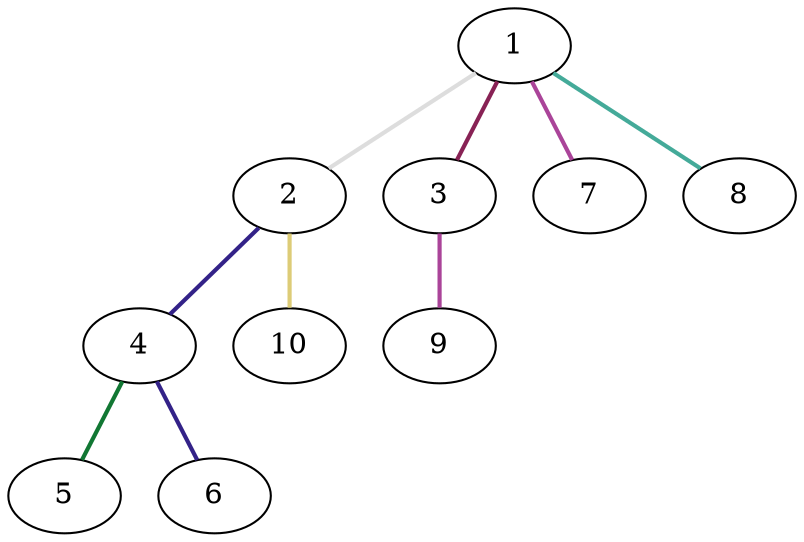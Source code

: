 graph {
	graph [rankdir=BT]
	1
	2
	2 -- 1 [color="#DDDDDD" style=bold]
	3
	3 -- 1 [color="#882255" style=bold]
	4
	4 -- 2 [color="#332288" style=bold]
	5
	5 -- 4 [color="#117733" style=bold]
	6
	6 -- 4 [color="#332288" style=bold]
	7
	7 -- 1 [color="#AA4499" style=bold]
	8
	8 -- 1 [color="#44AA99" style=bold]
	9
	9 -- 3 [color="#AA4499" style=bold]
	10
	10 -- 2 [color="#DDCC77" style=bold]
}
